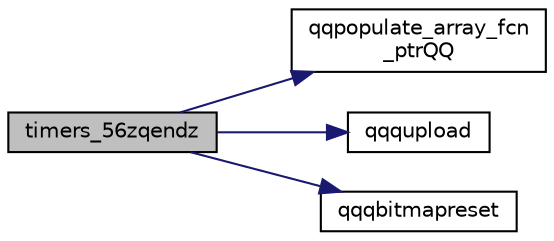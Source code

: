 digraph "timers_56zqendz"
{
  edge [fontname="Helvetica",fontsize="10",labelfontname="Helvetica",labelfontsize="10"];
  node [fontname="Helvetica",fontsize="10",shape=record];
  rankdir="LR";
  Node1906 [label="timers_56zqendz",height=0.2,width=0.4,color="black", fillcolor="grey75", style="filled", fontcolor="black"];
  Node1906 -> Node1907 [color="midnightblue",fontsize="10",style="solid",fontname="Helvetica"];
  Node1907 [label="qqpopulate_array_fcn\l_ptrQQ",height=0.2,width=0.4,color="black", fillcolor="white", style="filled",URL="$inszt__timers_8c.html#a4ad6fa1bb94fc1c3ac2dc30925106081"];
  Node1906 -> Node1908 [color="midnightblue",fontsize="10",style="solid",fontname="Helvetica"];
  Node1908 [label="qqqupload",height=0.2,width=0.4,color="black", fillcolor="white", style="filled",URL="$inszt__timers_8c.html#a109761d7f84a96b5606e507bace276b5"];
  Node1906 -> Node1909 [color="midnightblue",fontsize="10",style="solid",fontname="Helvetica"];
  Node1909 [label="qqqbitmapreset",height=0.2,width=0.4,color="black", fillcolor="white", style="filled",URL="$inszt__timers_8c.html#a5688fceaed93ba591e78ee15ccb0187f"];
}
